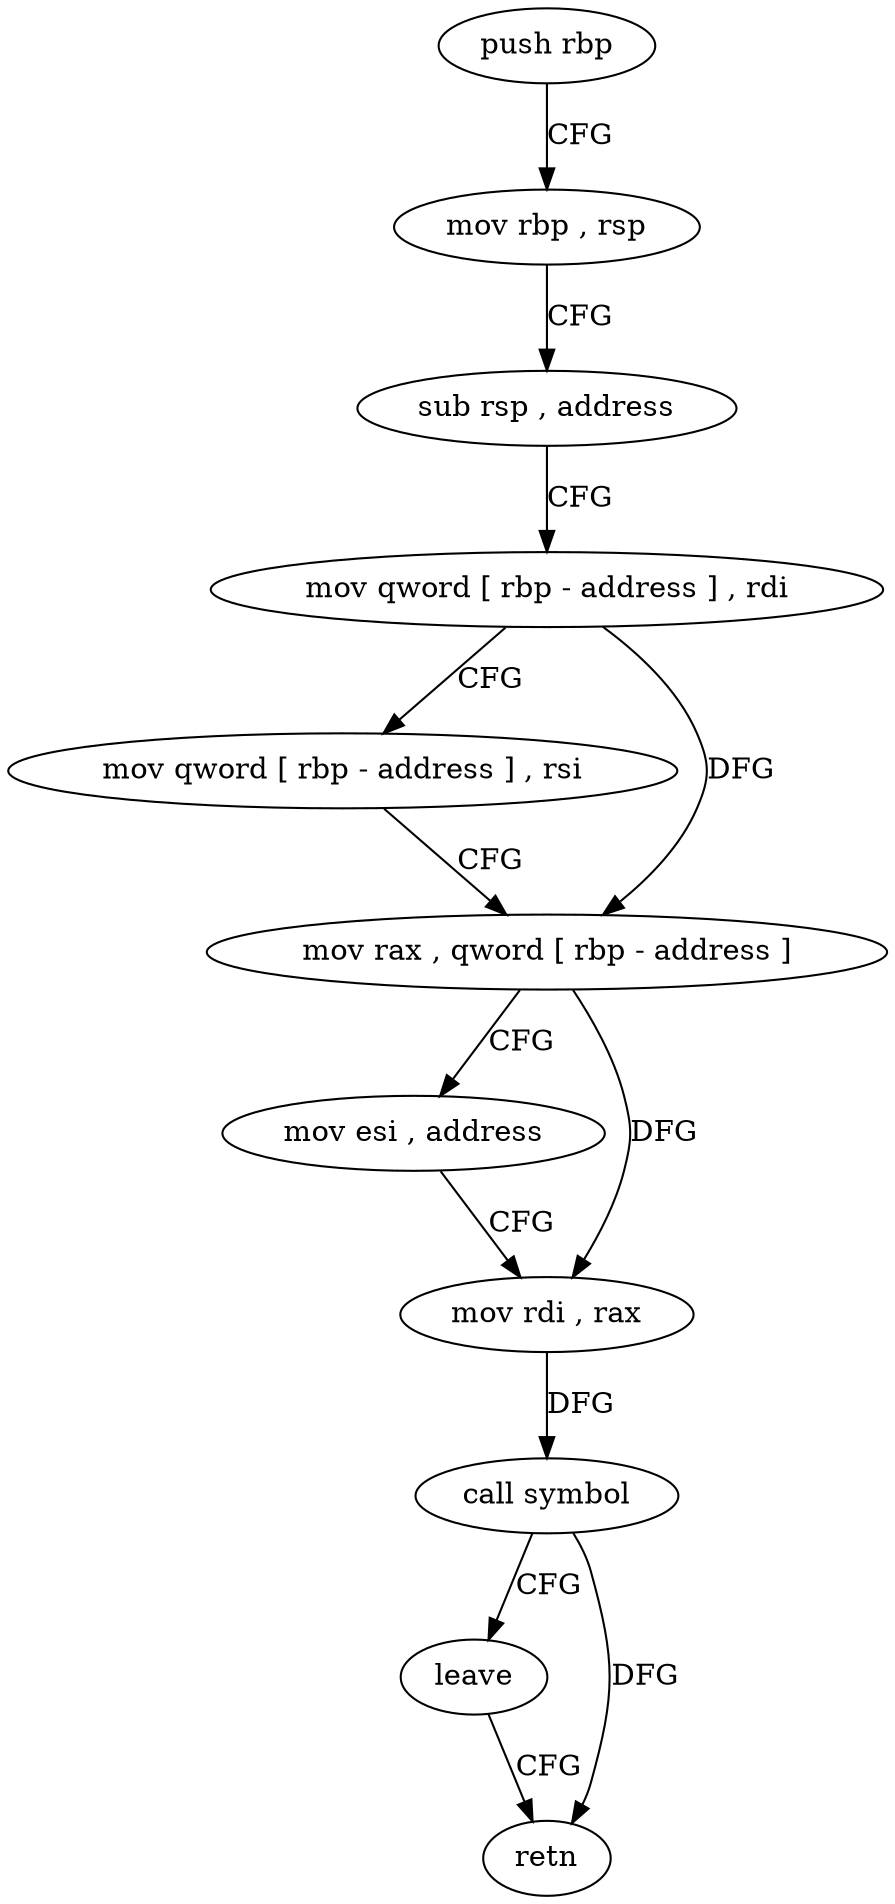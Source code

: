 digraph "func" {
"381055" [label = "push rbp" ]
"381056" [label = "mov rbp , rsp" ]
"381059" [label = "sub rsp , address" ]
"381063" [label = "mov qword [ rbp - address ] , rdi" ]
"381067" [label = "mov qword [ rbp - address ] , rsi" ]
"381071" [label = "mov rax , qword [ rbp - address ]" ]
"381075" [label = "mov esi , address" ]
"381080" [label = "mov rdi , rax" ]
"381083" [label = "call symbol" ]
"381088" [label = "leave" ]
"381089" [label = "retn" ]
"381055" -> "381056" [ label = "CFG" ]
"381056" -> "381059" [ label = "CFG" ]
"381059" -> "381063" [ label = "CFG" ]
"381063" -> "381067" [ label = "CFG" ]
"381063" -> "381071" [ label = "DFG" ]
"381067" -> "381071" [ label = "CFG" ]
"381071" -> "381075" [ label = "CFG" ]
"381071" -> "381080" [ label = "DFG" ]
"381075" -> "381080" [ label = "CFG" ]
"381080" -> "381083" [ label = "DFG" ]
"381083" -> "381088" [ label = "CFG" ]
"381083" -> "381089" [ label = "DFG" ]
"381088" -> "381089" [ label = "CFG" ]
}
